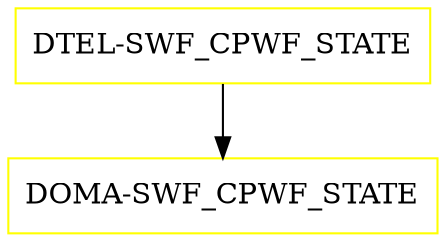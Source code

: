 digraph G {
  "DTEL-SWF_CPWF_STATE" [shape=box,color=yellow];
  "DOMA-SWF_CPWF_STATE" [shape=box,color=yellow,URL="./DOMA_SWF_CPWF_STATE.html"];
  "DTEL-SWF_CPWF_STATE" -> "DOMA-SWF_CPWF_STATE";
}
